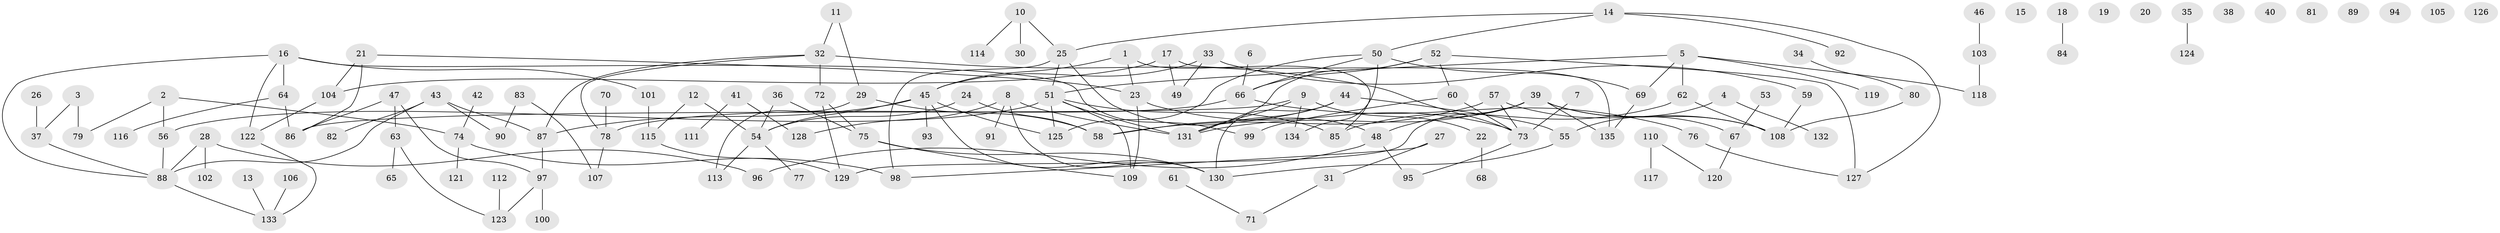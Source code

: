 // coarse degree distribution, {3: 0.15555555555555556, 2: 0.16666666666666666, 5: 0.08888888888888889, 4: 0.1, 1: 0.25555555555555554, 8: 0.044444444444444446, 0: 0.12222222222222222, 6: 0.05555555555555555, 7: 0.011111111111111112}
// Generated by graph-tools (version 1.1) at 2025/23/03/03/25 07:23:26]
// undirected, 135 vertices, 167 edges
graph export_dot {
graph [start="1"]
  node [color=gray90,style=filled];
  1;
  2;
  3;
  4;
  5;
  6;
  7;
  8;
  9;
  10;
  11;
  12;
  13;
  14;
  15;
  16;
  17;
  18;
  19;
  20;
  21;
  22;
  23;
  24;
  25;
  26;
  27;
  28;
  29;
  30;
  31;
  32;
  33;
  34;
  35;
  36;
  37;
  38;
  39;
  40;
  41;
  42;
  43;
  44;
  45;
  46;
  47;
  48;
  49;
  50;
  51;
  52;
  53;
  54;
  55;
  56;
  57;
  58;
  59;
  60;
  61;
  62;
  63;
  64;
  65;
  66;
  67;
  68;
  69;
  70;
  71;
  72;
  73;
  74;
  75;
  76;
  77;
  78;
  79;
  80;
  81;
  82;
  83;
  84;
  85;
  86;
  87;
  88;
  89;
  90;
  91;
  92;
  93;
  94;
  95;
  96;
  97;
  98;
  99;
  100;
  101;
  102;
  103;
  104;
  105;
  106;
  107;
  108;
  109;
  110;
  111;
  112;
  113;
  114;
  115;
  116;
  117;
  118;
  119;
  120;
  121;
  122;
  123;
  124;
  125;
  126;
  127;
  128;
  129;
  130;
  131;
  132;
  133;
  134;
  135;
  1 -- 23;
  1 -- 45;
  1 -- 85;
  2 -- 56;
  2 -- 74;
  2 -- 79;
  3 -- 37;
  3 -- 79;
  4 -- 55;
  4 -- 132;
  5 -- 51;
  5 -- 62;
  5 -- 69;
  5 -- 118;
  5 -- 119;
  6 -- 66;
  7 -- 73;
  8 -- 91;
  8 -- 128;
  8 -- 130;
  8 -- 131;
  9 -- 22;
  9 -- 86;
  9 -- 131;
  9 -- 134;
  10 -- 25;
  10 -- 30;
  10 -- 114;
  11 -- 29;
  11 -- 32;
  12 -- 54;
  12 -- 115;
  13 -- 133;
  14 -- 25;
  14 -- 50;
  14 -- 92;
  14 -- 127;
  16 -- 64;
  16 -- 88;
  16 -- 99;
  16 -- 101;
  16 -- 122;
  17 -- 49;
  17 -- 104;
  17 -- 135;
  18 -- 84;
  21 -- 23;
  21 -- 86;
  21 -- 104;
  22 -- 68;
  23 -- 73;
  23 -- 109;
  24 -- 54;
  24 -- 58;
  25 -- 48;
  25 -- 51;
  25 -- 98;
  26 -- 37;
  27 -- 31;
  27 -- 98;
  28 -- 88;
  28 -- 96;
  28 -- 102;
  29 -- 58;
  29 -- 113;
  31 -- 71;
  32 -- 72;
  32 -- 73;
  32 -- 78;
  32 -- 87;
  33 -- 45;
  33 -- 49;
  33 -- 59;
  34 -- 80;
  35 -- 124;
  36 -- 54;
  36 -- 75;
  37 -- 88;
  39 -- 48;
  39 -- 67;
  39 -- 108;
  39 -- 129;
  39 -- 131;
  39 -- 135;
  41 -- 111;
  41 -- 128;
  42 -- 74;
  43 -- 82;
  43 -- 87;
  43 -- 88;
  43 -- 90;
  44 -- 55;
  44 -- 58;
  44 -- 130;
  44 -- 131;
  45 -- 54;
  45 -- 87;
  45 -- 93;
  45 -- 125;
  45 -- 130;
  46 -- 103;
  47 -- 63;
  47 -- 86;
  47 -- 97;
  48 -- 95;
  48 -- 96;
  50 -- 66;
  50 -- 69;
  50 -- 125;
  50 -- 134;
  51 -- 56;
  51 -- 85;
  51 -- 109;
  51 -- 125;
  51 -- 131;
  52 -- 60;
  52 -- 66;
  52 -- 127;
  52 -- 131;
  53 -- 67;
  54 -- 77;
  54 -- 113;
  55 -- 130;
  56 -- 88;
  57 -- 58;
  57 -- 73;
  57 -- 108;
  59 -- 108;
  60 -- 73;
  60 -- 99;
  61 -- 71;
  62 -- 85;
  62 -- 108;
  63 -- 65;
  63 -- 123;
  64 -- 86;
  64 -- 116;
  66 -- 76;
  66 -- 78;
  67 -- 120;
  69 -- 135;
  70 -- 78;
  72 -- 75;
  72 -- 129;
  73 -- 95;
  74 -- 98;
  74 -- 121;
  75 -- 109;
  75 -- 130;
  76 -- 127;
  78 -- 107;
  80 -- 108;
  83 -- 90;
  83 -- 107;
  87 -- 97;
  88 -- 133;
  97 -- 100;
  97 -- 123;
  101 -- 115;
  103 -- 118;
  104 -- 122;
  106 -- 133;
  110 -- 117;
  110 -- 120;
  112 -- 123;
  115 -- 129;
  122 -- 133;
}
